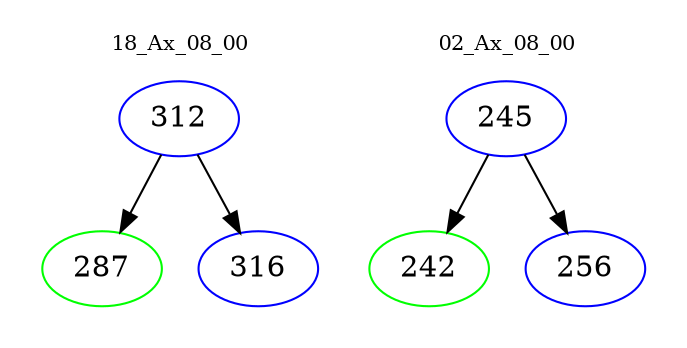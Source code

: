 digraph{
subgraph cluster_0 {
color = white
label = "18_Ax_08_00";
fontsize=10;
T0_312 [label="312", color="blue"]
T0_312 -> T0_287 [color="black"]
T0_287 [label="287", color="green"]
T0_312 -> T0_316 [color="black"]
T0_316 [label="316", color="blue"]
}
subgraph cluster_1 {
color = white
label = "02_Ax_08_00";
fontsize=10;
T1_245 [label="245", color="blue"]
T1_245 -> T1_242 [color="black"]
T1_242 [label="242", color="green"]
T1_245 -> T1_256 [color="black"]
T1_256 [label="256", color="blue"]
}
}
